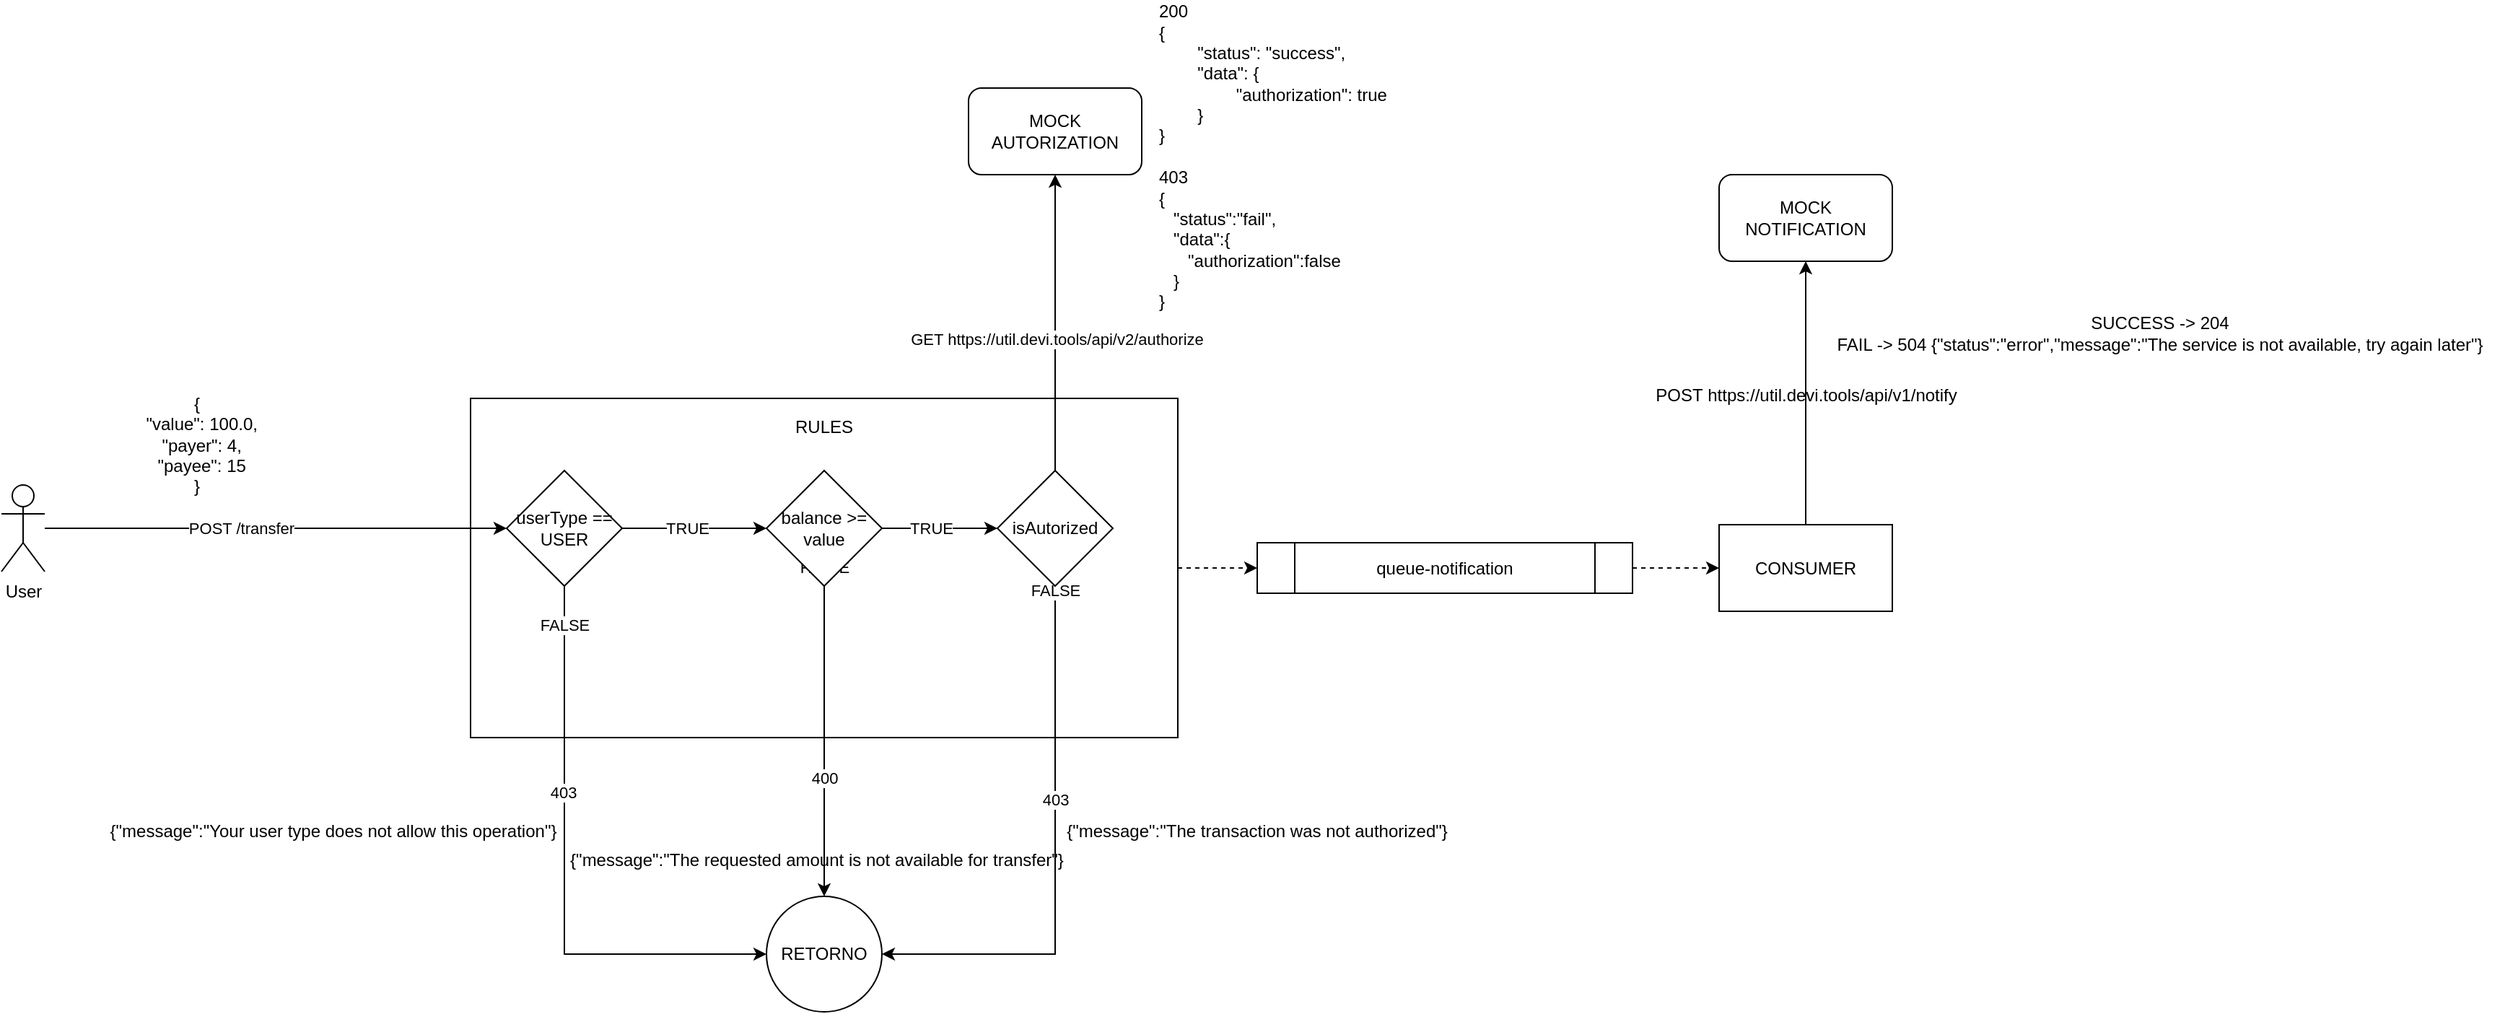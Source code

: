 <mxfile version="24.7.5" pages="2">
  <diagram name="Arquitetura" id="7aFiUKOe8pk0JWAehGLI">
    <mxGraphModel dx="2819" dy="2020" grid="1" gridSize="10" guides="1" tooltips="1" connect="1" arrows="1" fold="1" page="1" pageScale="1" pageWidth="850" pageHeight="1100" math="0" shadow="0">
      <root>
        <mxCell id="0" />
        <mxCell id="1" parent="0" />
        <mxCell id="3CL8xs94XOcO9aBWeLfW-3" style="edgeStyle=orthogonalEdgeStyle;rounded=0;orthogonalLoop=1;jettySize=auto;html=1;exitX=1;exitY=0.5;exitDx=0;exitDy=0;dashed=1;" edge="1" parent="1" source="r0TjBuLhFFmhgkUd6d9b-24" target="3CL8xs94XOcO9aBWeLfW-2">
          <mxGeometry relative="1" as="geometry" />
        </mxCell>
        <mxCell id="r0TjBuLhFFmhgkUd6d9b-24" value="" style="rounded=0;whiteSpace=wrap;html=1;" parent="1" vertex="1">
          <mxGeometry x="255" y="195" width="490" height="235" as="geometry" />
        </mxCell>
        <mxCell id="r0TjBuLhFFmhgkUd6d9b-3" style="edgeStyle=orthogonalEdgeStyle;rounded=0;orthogonalLoop=1;jettySize=auto;html=1;entryX=0;entryY=0.5;entryDx=0;entryDy=0;" parent="1" source="r0TjBuLhFFmhgkUd6d9b-2" target="r0TjBuLhFFmhgkUd6d9b-8" edge="1">
          <mxGeometry relative="1" as="geometry" />
        </mxCell>
        <mxCell id="r0TjBuLhFFmhgkUd6d9b-4" value="POST /transfer" style="edgeLabel;html=1;align=center;verticalAlign=middle;resizable=0;points=[];" parent="r0TjBuLhFFmhgkUd6d9b-3" vertex="1" connectable="0">
          <mxGeometry x="-0.35" y="-3" relative="1" as="geometry">
            <mxPoint x="32" y="-3" as="offset" />
          </mxGeometry>
        </mxCell>
        <mxCell id="r0TjBuLhFFmhgkUd6d9b-2" value="User" style="shape=umlActor;verticalLabelPosition=bottom;verticalAlign=top;html=1;outlineConnect=0;" parent="1" vertex="1">
          <mxGeometry x="-70" y="255" width="30" height="60" as="geometry" />
        </mxCell>
        <mxCell id="r0TjBuLhFFmhgkUd6d9b-5" value="MOCK AUTORIZATION" style="rounded=1;whiteSpace=wrap;html=1;" parent="1" vertex="1">
          <mxGeometry x="600" y="-20" width="120" height="60" as="geometry" />
        </mxCell>
        <mxCell id="r0TjBuLhFFmhgkUd6d9b-12" style="edgeStyle=orthogonalEdgeStyle;rounded=0;orthogonalLoop=1;jettySize=auto;html=1;exitX=1;exitY=0.5;exitDx=0;exitDy=0;" parent="1" source="r0TjBuLhFFmhgkUd6d9b-8" target="r0TjBuLhFFmhgkUd6d9b-10" edge="1">
          <mxGeometry relative="1" as="geometry" />
        </mxCell>
        <mxCell id="r0TjBuLhFFmhgkUd6d9b-15" value="TRUE" style="edgeLabel;html=1;align=center;verticalAlign=middle;resizable=0;points=[];" parent="r0TjBuLhFFmhgkUd6d9b-12" vertex="1" connectable="0">
          <mxGeometry x="-0.28" y="-3" relative="1" as="geometry">
            <mxPoint x="9" y="-3" as="offset" />
          </mxGeometry>
        </mxCell>
        <mxCell id="r0TjBuLhFFmhgkUd6d9b-13" style="edgeStyle=orthogonalEdgeStyle;rounded=0;orthogonalLoop=1;jettySize=auto;html=1;exitX=0.5;exitY=1;exitDx=0;exitDy=0;entryX=0;entryY=0.5;entryDx=0;entryDy=0;" parent="1" source="r0TjBuLhFFmhgkUd6d9b-8" target="r0TjBuLhFFmhgkUd6d9b-11" edge="1">
          <mxGeometry relative="1" as="geometry" />
        </mxCell>
        <mxCell id="r0TjBuLhFFmhgkUd6d9b-14" value="FALSE" style="edgeLabel;html=1;align=center;verticalAlign=middle;resizable=0;points=[];" parent="r0TjBuLhFFmhgkUd6d9b-13" vertex="1" connectable="0">
          <mxGeometry x="-0.591" y="-3" relative="1" as="geometry">
            <mxPoint x="3" y="-54" as="offset" />
          </mxGeometry>
        </mxCell>
        <mxCell id="3CL8xs94XOcO9aBWeLfW-14" value="403" style="edgeLabel;html=1;align=center;verticalAlign=middle;resizable=0;points=[];" vertex="1" connectable="0" parent="r0TjBuLhFFmhgkUd6d9b-13">
          <mxGeometry x="-0.277" y="-1" relative="1" as="geometry">
            <mxPoint as="offset" />
          </mxGeometry>
        </mxCell>
        <mxCell id="r0TjBuLhFFmhgkUd6d9b-8" value="userType == USER" style="rhombus;whiteSpace=wrap;html=1;" parent="1" vertex="1">
          <mxGeometry x="280" y="245" width="80" height="80" as="geometry" />
        </mxCell>
        <mxCell id="r0TjBuLhFFmhgkUd6d9b-9" value="&lt;div&gt;&lt;br&gt;&lt;/div&gt;&lt;div&gt;{&lt;/div&gt;&lt;div&gt;&amp;nbsp; &quot;value&quot;: 100.0,&lt;/div&gt;&lt;div&gt;&amp;nbsp; &quot;payer&quot;: 4,&lt;/div&gt;&lt;div&gt;&amp;nbsp; &quot;payee&quot;: 15&lt;/div&gt;&lt;div&gt;}&lt;/div&gt;" style="text;html=1;align=center;verticalAlign=middle;resizable=0;points=[];autosize=1;strokeColor=none;fillColor=none;" parent="1" vertex="1">
          <mxGeometry x="10" y="170" width="110" height="100" as="geometry" />
        </mxCell>
        <mxCell id="r0TjBuLhFFmhgkUd6d9b-17" style="edgeStyle=orthogonalEdgeStyle;rounded=0;orthogonalLoop=1;jettySize=auto;html=1;exitX=1;exitY=0.5;exitDx=0;exitDy=0;" parent="1" source="r0TjBuLhFFmhgkUd6d9b-10" target="r0TjBuLhFFmhgkUd6d9b-16" edge="1">
          <mxGeometry relative="1" as="geometry" />
        </mxCell>
        <mxCell id="r0TjBuLhFFmhgkUd6d9b-18" value="TRUE" style="edgeLabel;html=1;align=center;verticalAlign=middle;resizable=0;points=[];" parent="r0TjBuLhFFmhgkUd6d9b-17" vertex="1" connectable="0">
          <mxGeometry x="-0.168" relative="1" as="geometry">
            <mxPoint as="offset" />
          </mxGeometry>
        </mxCell>
        <mxCell id="r0TjBuLhFFmhgkUd6d9b-19" style="edgeStyle=orthogonalEdgeStyle;rounded=0;orthogonalLoop=1;jettySize=auto;html=1;exitX=0.5;exitY=1;exitDx=0;exitDy=0;" parent="1" source="r0TjBuLhFFmhgkUd6d9b-10" target="r0TjBuLhFFmhgkUd6d9b-11" edge="1">
          <mxGeometry relative="1" as="geometry" />
        </mxCell>
        <mxCell id="r0TjBuLhFFmhgkUd6d9b-20" value="FALSE" style="edgeLabel;html=1;align=center;verticalAlign=middle;resizable=0;points=[];" parent="r0TjBuLhFFmhgkUd6d9b-19" vertex="1" connectable="0">
          <mxGeometry x="-0.782" relative="1" as="geometry">
            <mxPoint y="-37" as="offset" />
          </mxGeometry>
        </mxCell>
        <mxCell id="3CL8xs94XOcO9aBWeLfW-16" value="400" style="edgeLabel;html=1;align=center;verticalAlign=middle;resizable=0;points=[];" vertex="1" connectable="0" parent="r0TjBuLhFFmhgkUd6d9b-19">
          <mxGeometry x="0.233" relative="1" as="geometry">
            <mxPoint as="offset" />
          </mxGeometry>
        </mxCell>
        <mxCell id="r0TjBuLhFFmhgkUd6d9b-10" value="balance &amp;gt;= value" style="rhombus;whiteSpace=wrap;html=1;" parent="1" vertex="1">
          <mxGeometry x="460" y="245" width="80" height="80" as="geometry" />
        </mxCell>
        <mxCell id="r0TjBuLhFFmhgkUd6d9b-11" value="RETORNO" style="ellipse;whiteSpace=wrap;html=1;aspect=fixed;" parent="1" vertex="1">
          <mxGeometry x="460" y="540" width="80" height="80" as="geometry" />
        </mxCell>
        <mxCell id="r0TjBuLhFFmhgkUd6d9b-22" style="edgeStyle=orthogonalEdgeStyle;rounded=0;orthogonalLoop=1;jettySize=auto;html=1;exitX=0.5;exitY=1;exitDx=0;exitDy=0;entryX=1;entryY=0.5;entryDx=0;entryDy=0;" parent="1" source="r0TjBuLhFFmhgkUd6d9b-16" target="r0TjBuLhFFmhgkUd6d9b-11" edge="1">
          <mxGeometry relative="1" as="geometry" />
        </mxCell>
        <mxCell id="r0TjBuLhFFmhgkUd6d9b-23" value="FALSE" style="edgeLabel;html=1;align=center;verticalAlign=middle;resizable=0;points=[];" parent="r0TjBuLhFFmhgkUd6d9b-22" vertex="1" connectable="0">
          <mxGeometry x="-0.864" y="-4" relative="1" as="geometry">
            <mxPoint x="4" y="-23" as="offset" />
          </mxGeometry>
        </mxCell>
        <mxCell id="3CL8xs94XOcO9aBWeLfW-15" value="403" style="edgeLabel;html=1;align=center;verticalAlign=middle;resizable=0;points=[];" vertex="1" connectable="0" parent="r0TjBuLhFFmhgkUd6d9b-22">
          <mxGeometry x="-0.212" relative="1" as="geometry">
            <mxPoint as="offset" />
          </mxGeometry>
        </mxCell>
        <mxCell id="r0TjBuLhFFmhgkUd6d9b-16" value="isAutorized" style="rhombus;whiteSpace=wrap;html=1;" parent="1" vertex="1">
          <mxGeometry x="620" y="245" width="80" height="80" as="geometry" />
        </mxCell>
        <mxCell id="r0TjBuLhFFmhgkUd6d9b-6" style="edgeStyle=orthogonalEdgeStyle;rounded=0;orthogonalLoop=1;jettySize=auto;html=1;exitX=0.5;exitY=0;exitDx=0;exitDy=0;" parent="1" source="r0TjBuLhFFmhgkUd6d9b-16" target="r0TjBuLhFFmhgkUd6d9b-5" edge="1">
          <mxGeometry relative="1" as="geometry" />
        </mxCell>
        <mxCell id="r0TjBuLhFFmhgkUd6d9b-7" value="GET https://util.devi.tools/api/v2/authorize" style="edgeLabel;html=1;align=center;verticalAlign=middle;resizable=0;points=[];" parent="r0TjBuLhFFmhgkUd6d9b-6" vertex="1" connectable="0">
          <mxGeometry x="-0.108" y="-1" relative="1" as="geometry">
            <mxPoint as="offset" />
          </mxGeometry>
        </mxCell>
        <mxCell id="r0TjBuLhFFmhgkUd6d9b-25" value="RULES" style="text;html=1;align=center;verticalAlign=middle;whiteSpace=wrap;rounded=0;" parent="1" vertex="1">
          <mxGeometry x="470" y="200" width="60" height="30" as="geometry" />
        </mxCell>
        <mxCell id="3CL8xs94XOcO9aBWeLfW-11" style="edgeStyle=orthogonalEdgeStyle;rounded=0;orthogonalLoop=1;jettySize=auto;html=1;exitX=1;exitY=0.5;exitDx=0;exitDy=0;dashed=1;" edge="1" parent="1" source="3CL8xs94XOcO9aBWeLfW-2" target="3CL8xs94XOcO9aBWeLfW-4">
          <mxGeometry relative="1" as="geometry" />
        </mxCell>
        <mxCell id="3CL8xs94XOcO9aBWeLfW-2" value="queue-notification" style="shape=process;whiteSpace=wrap;html=1;backgroundOutline=1;" vertex="1" parent="1">
          <mxGeometry x="800" y="295" width="260" height="35" as="geometry" />
        </mxCell>
        <mxCell id="3CL8xs94XOcO9aBWeLfW-10" style="edgeStyle=orthogonalEdgeStyle;rounded=0;orthogonalLoop=1;jettySize=auto;html=1;exitX=0.5;exitY=0;exitDx=0;exitDy=0;" edge="1" parent="1" source="3CL8xs94XOcO9aBWeLfW-4" target="3CL8xs94XOcO9aBWeLfW-5">
          <mxGeometry relative="1" as="geometry" />
        </mxCell>
        <mxCell id="3CL8xs94XOcO9aBWeLfW-4" value="CONSUMER" style="rounded=0;whiteSpace=wrap;html=1;" vertex="1" parent="1">
          <mxGeometry x="1120" y="282.5" width="120" height="60" as="geometry" />
        </mxCell>
        <mxCell id="3CL8xs94XOcO9aBWeLfW-5" value="MOCK NOTIFICATION" style="rounded=1;whiteSpace=wrap;html=1;" vertex="1" parent="1">
          <mxGeometry x="1120" y="40" width="120" height="60" as="geometry" />
        </mxCell>
        <mxCell id="3CL8xs94XOcO9aBWeLfW-8" value="&lt;div style=&quot;text-wrap: nowrap;&quot;&gt;200&lt;/div&gt;&lt;div style=&quot;text-wrap: nowrap;&quot;&gt;{&lt;/div&gt;&lt;div style=&quot;text-wrap: nowrap;&quot;&gt;&lt;span style=&quot;white-space-collapse: preserve;&quot;&gt;&#x9;&lt;/span&gt;&quot;status&quot;: &quot;success&quot;,&lt;/div&gt;&lt;div style=&quot;text-wrap: nowrap;&quot;&gt;&lt;span style=&quot;white-space-collapse: preserve;&quot;&gt;&#x9;&lt;/span&gt;&quot;data&quot;: {&lt;/div&gt;&lt;div style=&quot;text-wrap: nowrap;&quot;&gt;&lt;span style=&quot;white-space-collapse: preserve;&quot;&gt;&#x9;&#x9;&lt;/span&gt;&quot;authorization&quot;: true&lt;/div&gt;&lt;div style=&quot;text-wrap: nowrap;&quot;&gt;&lt;span style=&quot;white-space-collapse: preserve;&quot;&gt;&#x9;&lt;/span&gt;}&lt;/div&gt;&lt;div style=&quot;text-wrap: nowrap;&quot;&gt;}&lt;/div&gt;" style="text;html=1;align=left;verticalAlign=middle;whiteSpace=wrap;rounded=0;" vertex="1" parent="1">
          <mxGeometry x="730" y="-60" width="160" height="60" as="geometry" />
        </mxCell>
        <mxCell id="3CL8xs94XOcO9aBWeLfW-9" value="&lt;div&gt;403&lt;/div&gt;&lt;div&gt;{&lt;/div&gt;&lt;div&gt;&amp;nbsp; &amp;nbsp;&quot;status&quot;:&quot;fail&quot;,&lt;/div&gt;&lt;div&gt;&amp;nbsp; &amp;nbsp;&quot;data&quot;:{&lt;/div&gt;&lt;div&gt;&amp;nbsp; &amp;nbsp; &amp;nbsp; &quot;authorization&quot;:false&lt;/div&gt;&lt;div&gt;&amp;nbsp; &amp;nbsp;}&lt;/div&gt;&lt;div&gt;}&lt;/div&gt;" style="text;html=1;align=left;verticalAlign=middle;whiteSpace=wrap;rounded=0;" vertex="1" parent="1">
          <mxGeometry x="730" y="50" width="130" height="70" as="geometry" />
        </mxCell>
        <mxCell id="3CL8xs94XOcO9aBWeLfW-12" value="POST&amp;nbsp;https://util.devi.tools/api/v1/notify" style="text;html=1;align=center;verticalAlign=middle;resizable=0;points=[];autosize=1;strokeColor=none;fillColor=none;" vertex="1" parent="1">
          <mxGeometry x="1065" y="178" width="230" height="30" as="geometry" />
        </mxCell>
        <mxCell id="3CL8xs94XOcO9aBWeLfW-13" value="&lt;div&gt;&lt;span style=&quot;background-color: initial;&quot;&gt;SUCCESS -&amp;gt; 204&lt;/span&gt;&lt;br&gt;&lt;/div&gt;&lt;div&gt;&lt;span style=&quot;background-color: initial;&quot;&gt;FAIL -&amp;gt; 504&amp;nbsp;&lt;/span&gt;&lt;span style=&quot;background-color: initial;&quot;&gt;{&quot;status&quot;:&quot;error&quot;,&quot;message&quot;:&quot;The service is not available, try again later&quot;}&lt;/span&gt;&lt;/div&gt;" style="text;html=1;align=center;verticalAlign=middle;resizable=0;points=[];autosize=1;strokeColor=none;fillColor=none;" vertex="1" parent="1">
          <mxGeometry x="1190" y="130" width="470" height="40" as="geometry" />
        </mxCell>
        <mxCell id="3CL8xs94XOcO9aBWeLfW-17" value="{&quot;message&quot;:&quot;Your user type does not allow this operation&quot;}" style="text;html=1;align=center;verticalAlign=middle;whiteSpace=wrap;rounded=0;" vertex="1" parent="1">
          <mxGeometry y="480" width="320" height="30" as="geometry" />
        </mxCell>
        <mxCell id="3CL8xs94XOcO9aBWeLfW-18" value="{&quot;message&quot;:&quot;The transaction was not authorized&quot;}" style="text;html=1;align=center;verticalAlign=middle;whiteSpace=wrap;rounded=0;" vertex="1" parent="1">
          <mxGeometry x="640" y="480" width="320" height="30" as="geometry" />
        </mxCell>
        <mxCell id="3CL8xs94XOcO9aBWeLfW-19" value="{&quot;message&quot;:&quot;The requested amount is not available for transfer&quot;}" style="text;html=1;align=center;verticalAlign=middle;whiteSpace=wrap;rounded=0;" vertex="1" parent="1">
          <mxGeometry x="320" y="500" width="350" height="30" as="geometry" />
        </mxCell>
      </root>
    </mxGraphModel>
  </diagram>
  <diagram id="tey8IJW08hIF4bKw4y1w" name="BD">
    <mxGraphModel dx="797" dy="372" grid="1" gridSize="10" guides="1" tooltips="1" connect="1" arrows="1" fold="1" page="1" pageScale="1" pageWidth="850" pageHeight="1100" math="0" shadow="0">
      <root>
        <mxCell id="0" />
        <mxCell id="1" parent="0" />
        <mxCell id="o-dxhLBPRJADCD43IzoS-1" value="USER" style="swimlane;childLayout=stackLayout;horizontal=1;startSize=50;horizontalStack=0;rounded=1;fontSize=14;fontStyle=0;strokeWidth=2;resizeParent=0;resizeLast=1;shadow=0;dashed=0;align=center;arcSize=4;whiteSpace=wrap;html=1;" vertex="1" parent="1">
          <mxGeometry x="70" y="160" width="160" height="150" as="geometry" />
        </mxCell>
        <mxCell id="o-dxhLBPRJADCD43IzoS-2" value="+id_user BIGINTEGER PK&lt;br&gt;+name VARCHAR&lt;br&gt;+cpf VARCHAR UNIQUE&lt;div&gt;+emailVARCHAR UNIQUE&lt;/div&gt;&lt;div&gt;+password VARCHAR&lt;/div&gt;&lt;div&gt;+id_user_type FK&lt;/div&gt;" style="align=left;strokeColor=none;fillColor=none;spacingLeft=4;fontSize=12;verticalAlign=top;resizable=0;rotatable=0;part=1;html=1;" vertex="1" parent="o-dxhLBPRJADCD43IzoS-1">
          <mxGeometry y="50" width="160" height="100" as="geometry" />
        </mxCell>
        <mxCell id="o-dxhLBPRJADCD43IzoS-3" value="USER_TYPE" style="swimlane;childLayout=stackLayout;horizontal=1;startSize=50;horizontalStack=0;rounded=1;fontSize=14;fontStyle=0;strokeWidth=2;resizeParent=0;resizeLast=1;shadow=0;dashed=0;align=center;arcSize=4;whiteSpace=wrap;html=1;" vertex="1" parent="1">
          <mxGeometry x="420" y="230" width="190" height="90" as="geometry" />
        </mxCell>
        <mxCell id="o-dxhLBPRJADCD43IzoS-4" value="+id_user_type BIGINTEGER PK&lt;br&gt;+type VARCHAR&lt;div&gt;&lt;br/&gt;&lt;/div&gt;" style="align=left;strokeColor=none;fillColor=none;spacingLeft=4;fontSize=12;verticalAlign=top;resizable=0;rotatable=0;part=1;html=1;" vertex="1" parent="o-dxhLBPRJADCD43IzoS-3">
          <mxGeometry y="50" width="190" height="40" as="geometry" />
        </mxCell>
        <mxCell id="o-dxhLBPRJADCD43IzoS-19" value="have" style="shape=rhombus;perimeter=rhombusPerimeter;whiteSpace=wrap;html=1;align=center;" vertex="1" parent="1">
          <mxGeometry x="290" y="270" width="80" height="50" as="geometry" />
        </mxCell>
        <mxCell id="o-dxhLBPRJADCD43IzoS-21" style="edgeStyle=orthogonalEdgeStyle;rounded=0;orthogonalLoop=1;jettySize=auto;html=1;exitX=0;exitY=0.5;exitDx=0;exitDy=0;entryX=0.993;entryY=0.854;entryDx=0;entryDy=0;entryPerimeter=0;" edge="1" parent="1" source="o-dxhLBPRJADCD43IzoS-19" target="o-dxhLBPRJADCD43IzoS-2">
          <mxGeometry relative="1" as="geometry" />
        </mxCell>
        <mxCell id="o-dxhLBPRJADCD43IzoS-25" value="N" style="edgeLabel;html=1;align=center;verticalAlign=middle;resizable=0;points=[];" vertex="1" connectable="0" parent="o-dxhLBPRJADCD43IzoS-21">
          <mxGeometry x="0.2" y="-1" relative="1" as="geometry">
            <mxPoint as="offset" />
          </mxGeometry>
        </mxCell>
        <mxCell id="o-dxhLBPRJADCD43IzoS-22" style="edgeStyle=orthogonalEdgeStyle;rounded=0;orthogonalLoop=1;jettySize=auto;html=1;exitX=1;exitY=0.5;exitDx=0;exitDy=0;entryX=0.006;entryY=0.365;entryDx=0;entryDy=0;entryPerimeter=0;" edge="1" parent="1" source="o-dxhLBPRJADCD43IzoS-19" target="o-dxhLBPRJADCD43IzoS-4">
          <mxGeometry relative="1" as="geometry" />
        </mxCell>
        <mxCell id="o-dxhLBPRJADCD43IzoS-23" value="1" style="edgeLabel;html=1;align=center;verticalAlign=middle;resizable=0;points=[];" vertex="1" connectable="0" parent="o-dxhLBPRJADCD43IzoS-22">
          <mxGeometry x="0.288" y="-2" relative="1" as="geometry">
            <mxPoint x="-13" y="-2" as="offset" />
          </mxGeometry>
        </mxCell>
      </root>
    </mxGraphModel>
  </diagram>
</mxfile>
